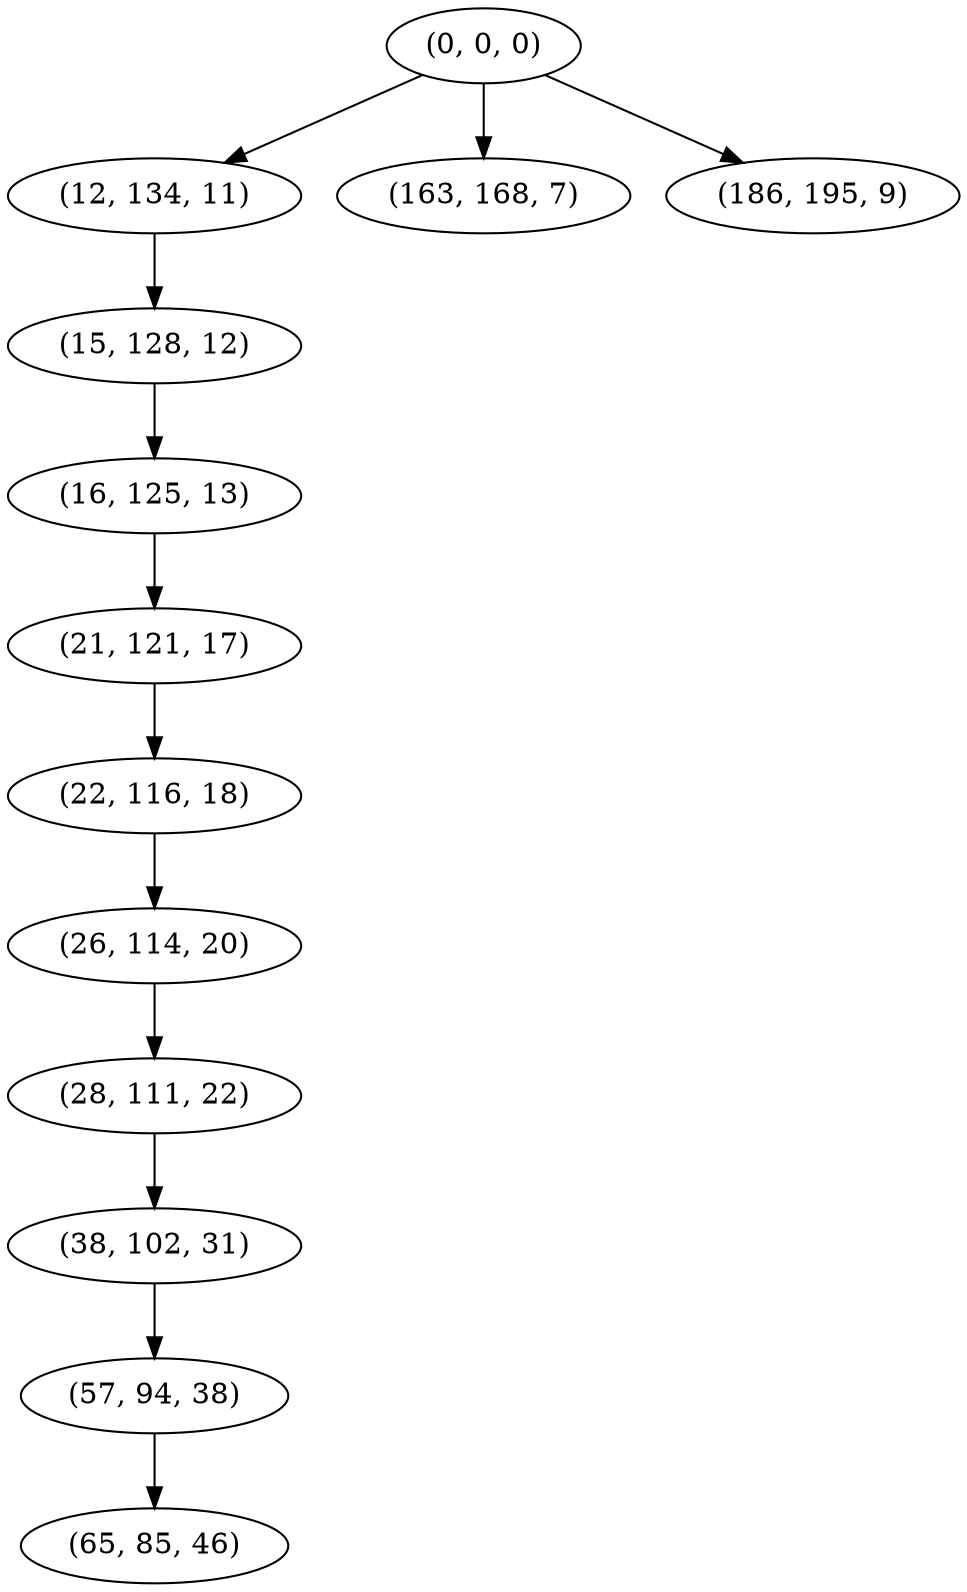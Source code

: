 digraph tree {
    "(0, 0, 0)";
    "(12, 134, 11)";
    "(15, 128, 12)";
    "(16, 125, 13)";
    "(21, 121, 17)";
    "(22, 116, 18)";
    "(26, 114, 20)";
    "(28, 111, 22)";
    "(38, 102, 31)";
    "(57, 94, 38)";
    "(65, 85, 46)";
    "(163, 168, 7)";
    "(186, 195, 9)";
    "(0, 0, 0)" -> "(12, 134, 11)";
    "(0, 0, 0)" -> "(163, 168, 7)";
    "(0, 0, 0)" -> "(186, 195, 9)";
    "(12, 134, 11)" -> "(15, 128, 12)";
    "(15, 128, 12)" -> "(16, 125, 13)";
    "(16, 125, 13)" -> "(21, 121, 17)";
    "(21, 121, 17)" -> "(22, 116, 18)";
    "(22, 116, 18)" -> "(26, 114, 20)";
    "(26, 114, 20)" -> "(28, 111, 22)";
    "(28, 111, 22)" -> "(38, 102, 31)";
    "(38, 102, 31)" -> "(57, 94, 38)";
    "(57, 94, 38)" -> "(65, 85, 46)";
}
